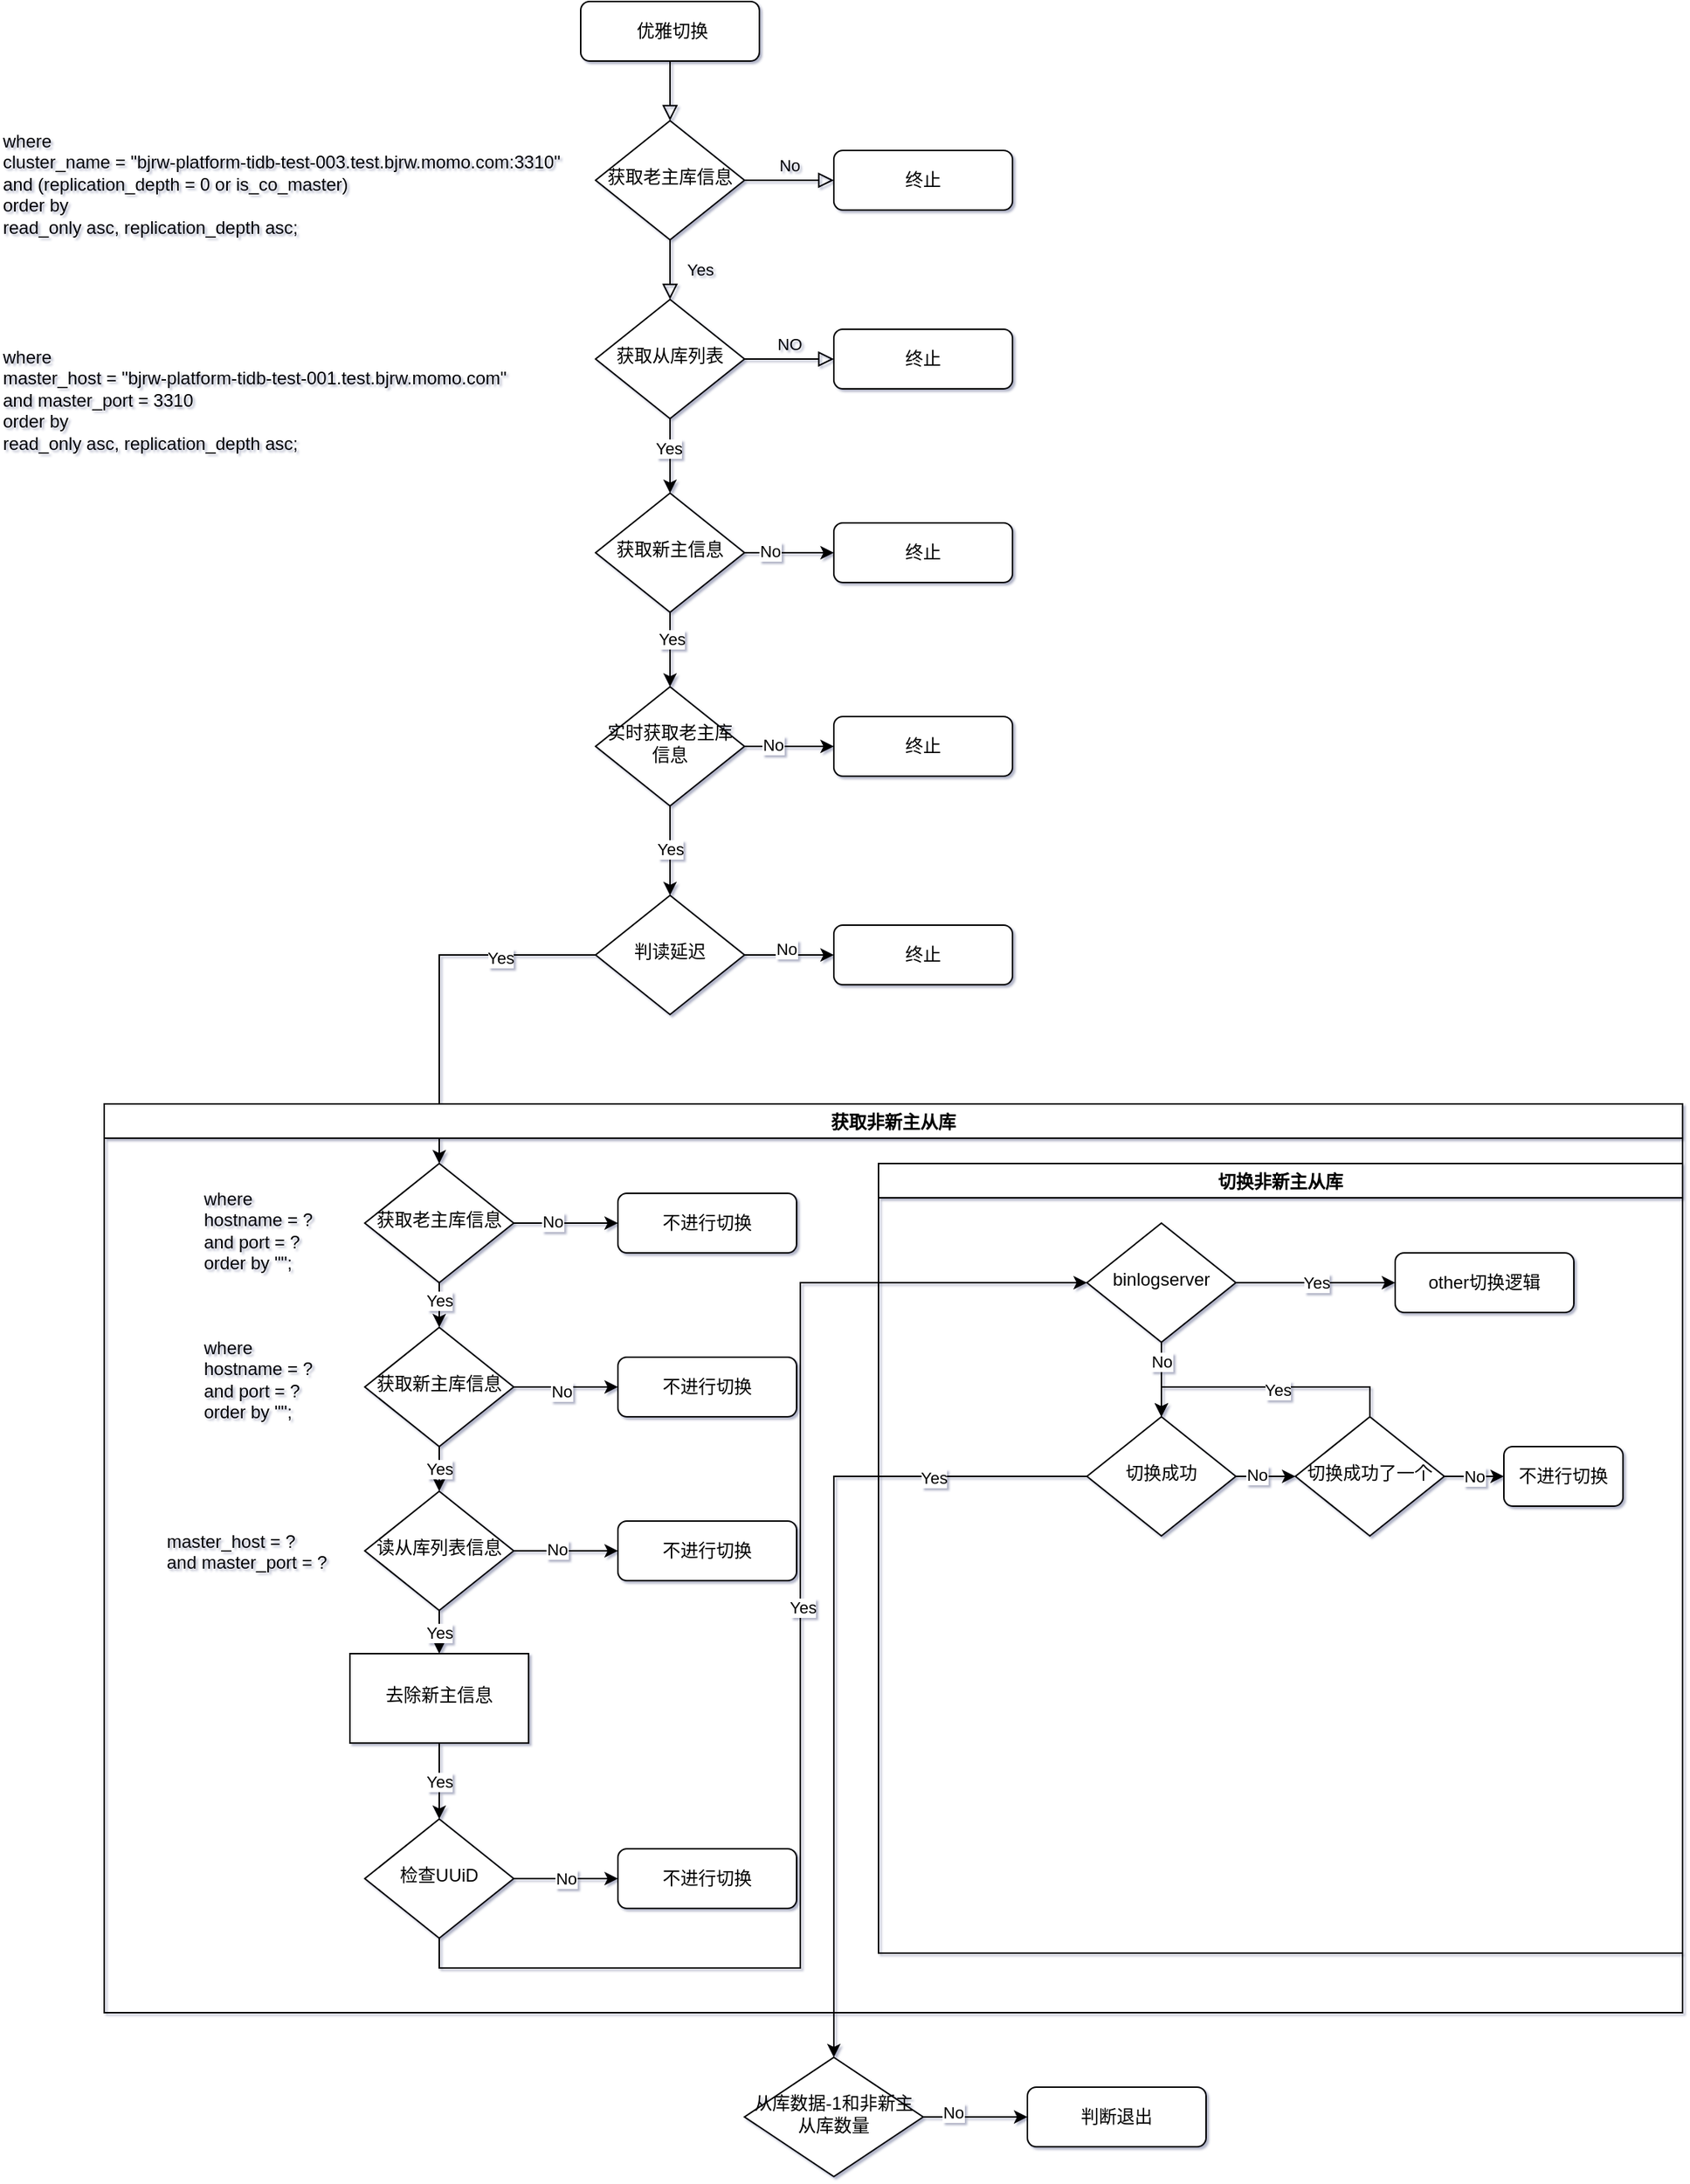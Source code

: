 <mxfile version="15.5.0" type="github">
  <diagram id="C5RBs43oDa-KdzZeNtuy" name="Page-1">
    <mxGraphModel dx="2253" dy="731" grid="1" gridSize="10" guides="1" tooltips="1" connect="1" arrows="1" fold="1" page="1" pageScale="1" pageWidth="827" pageHeight="1169" background="none" math="0" shadow="1">
      <root>
        <mxCell id="WIyWlLk6GJQsqaUBKTNV-0" />
        <mxCell id="WIyWlLk6GJQsqaUBKTNV-1" parent="WIyWlLk6GJQsqaUBKTNV-0" />
        <mxCell id="WIyWlLk6GJQsqaUBKTNV-2" value="" style="rounded=0;html=1;jettySize=auto;orthogonalLoop=1;fontSize=11;endArrow=block;endFill=0;endSize=8;strokeWidth=1;shadow=0;labelBackgroundColor=none;edgeStyle=orthogonalEdgeStyle;" parent="WIyWlLk6GJQsqaUBKTNV-1" source="WIyWlLk6GJQsqaUBKTNV-3" target="WIyWlLk6GJQsqaUBKTNV-6" edge="1">
          <mxGeometry relative="1" as="geometry" />
        </mxCell>
        <mxCell id="WIyWlLk6GJQsqaUBKTNV-3" value="&amp;nbsp;优雅切换" style="rounded=1;whiteSpace=wrap;html=1;fontSize=12;glass=0;strokeWidth=1;shadow=0;" parent="WIyWlLk6GJQsqaUBKTNV-1" vertex="1">
          <mxGeometry x="160" y="80" width="120" height="40" as="geometry" />
        </mxCell>
        <mxCell id="WIyWlLk6GJQsqaUBKTNV-4" value="Yes" style="rounded=0;html=1;jettySize=auto;orthogonalLoop=1;fontSize=11;endArrow=block;endFill=0;endSize=8;strokeWidth=1;shadow=0;labelBackgroundColor=none;edgeStyle=orthogonalEdgeStyle;" parent="WIyWlLk6GJQsqaUBKTNV-1" source="WIyWlLk6GJQsqaUBKTNV-6" target="WIyWlLk6GJQsqaUBKTNV-10" edge="1">
          <mxGeometry y="20" relative="1" as="geometry">
            <mxPoint as="offset" />
          </mxGeometry>
        </mxCell>
        <mxCell id="WIyWlLk6GJQsqaUBKTNV-5" value="No" style="edgeStyle=orthogonalEdgeStyle;rounded=0;html=1;jettySize=auto;orthogonalLoop=1;fontSize=11;endArrow=block;endFill=0;endSize=8;strokeWidth=1;shadow=0;labelBackgroundColor=none;" parent="WIyWlLk6GJQsqaUBKTNV-1" source="WIyWlLk6GJQsqaUBKTNV-6" target="WIyWlLk6GJQsqaUBKTNV-7" edge="1">
          <mxGeometry y="10" relative="1" as="geometry">
            <mxPoint as="offset" />
          </mxGeometry>
        </mxCell>
        <mxCell id="WIyWlLk6GJQsqaUBKTNV-6" value="获取老主库信息" style="rhombus;whiteSpace=wrap;html=1;shadow=0;fontFamily=Helvetica;fontSize=12;align=center;strokeWidth=1;spacing=6;spacingTop=-4;" parent="WIyWlLk6GJQsqaUBKTNV-1" vertex="1">
          <mxGeometry x="170" y="160" width="100" height="80" as="geometry" />
        </mxCell>
        <mxCell id="WIyWlLk6GJQsqaUBKTNV-7" value="终止" style="rounded=1;whiteSpace=wrap;html=1;fontSize=12;glass=0;strokeWidth=1;shadow=0;" parent="WIyWlLk6GJQsqaUBKTNV-1" vertex="1">
          <mxGeometry x="330" y="180" width="120" height="40" as="geometry" />
        </mxCell>
        <mxCell id="WIyWlLk6GJQsqaUBKTNV-9" value="NO" style="edgeStyle=orthogonalEdgeStyle;rounded=0;html=1;jettySize=auto;orthogonalLoop=1;fontSize=11;endArrow=block;endFill=0;endSize=8;strokeWidth=1;shadow=0;labelBackgroundColor=none;" parent="WIyWlLk6GJQsqaUBKTNV-1" source="WIyWlLk6GJQsqaUBKTNV-10" target="WIyWlLk6GJQsqaUBKTNV-12" edge="1">
          <mxGeometry y="10" relative="1" as="geometry">
            <mxPoint as="offset" />
          </mxGeometry>
        </mxCell>
        <mxCell id="A9h22xtHigy38qOm3iYj-14" value="" style="edgeStyle=orthogonalEdgeStyle;rounded=0;orthogonalLoop=1;jettySize=auto;html=1;" edge="1" parent="WIyWlLk6GJQsqaUBKTNV-1" source="WIyWlLk6GJQsqaUBKTNV-10" target="A9h22xtHigy38qOm3iYj-13">
          <mxGeometry relative="1" as="geometry" />
        </mxCell>
        <mxCell id="A9h22xtHigy38qOm3iYj-19" value="Yes" style="edgeLabel;html=1;align=center;verticalAlign=middle;resizable=0;points=[];" vertex="1" connectable="0" parent="A9h22xtHigy38qOm3iYj-14">
          <mxGeometry x="-0.2" y="-1" relative="1" as="geometry">
            <mxPoint as="offset" />
          </mxGeometry>
        </mxCell>
        <mxCell id="WIyWlLk6GJQsqaUBKTNV-10" value="获取从库列表" style="rhombus;whiteSpace=wrap;html=1;shadow=0;fontFamily=Helvetica;fontSize=12;align=center;strokeWidth=1;spacing=6;spacingTop=-4;" parent="WIyWlLk6GJQsqaUBKTNV-1" vertex="1">
          <mxGeometry x="170" y="280" width="100" height="80" as="geometry" />
        </mxCell>
        <mxCell id="WIyWlLk6GJQsqaUBKTNV-12" value="终止" style="rounded=1;whiteSpace=wrap;html=1;fontSize=12;glass=0;strokeWidth=1;shadow=0;" parent="WIyWlLk6GJQsqaUBKTNV-1" vertex="1">
          <mxGeometry x="330" y="300" width="120" height="40" as="geometry" />
        </mxCell>
        <mxCell id="A9h22xtHigy38qOm3iYj-9" value="where&#xa;			master_host = &quot;bjrw-platform-tidb-test-001.test.bjrw.momo.com&quot;&#xa;			and master_port = 3310&#xa;order by&#xa;read_only asc, replication_depth asc;" style="text;whiteSpace=wrap;html=1;" vertex="1" parent="WIyWlLk6GJQsqaUBKTNV-1">
          <mxGeometry x="-230" y="305" width="360" height="90" as="geometry" />
        </mxCell>
        <mxCell id="A9h22xtHigy38qOm3iYj-10" value="where&#xa;	cluster_name = &quot;bjrw-platform-tidb-test-003.test.bjrw.momo.com:3310&quot;&#xa;and (replication_depth = 0 or is_co_master)&#xa;order by&#xa;read_only asc, replication_depth asc;" style="text;whiteSpace=wrap;html=1;" vertex="1" parent="WIyWlLk6GJQsqaUBKTNV-1">
          <mxGeometry x="-230" y="160" width="400" height="90" as="geometry" />
        </mxCell>
        <mxCell id="A9h22xtHigy38qOm3iYj-16" style="edgeStyle=orthogonalEdgeStyle;rounded=0;orthogonalLoop=1;jettySize=auto;html=1;exitX=1;exitY=0.5;exitDx=0;exitDy=0;" edge="1" parent="WIyWlLk6GJQsqaUBKTNV-1" source="A9h22xtHigy38qOm3iYj-13" target="A9h22xtHigy38qOm3iYj-15">
          <mxGeometry relative="1" as="geometry" />
        </mxCell>
        <mxCell id="A9h22xtHigy38qOm3iYj-24" value="No" style="edgeLabel;html=1;align=center;verticalAlign=middle;resizable=0;points=[];" vertex="1" connectable="0" parent="A9h22xtHigy38qOm3iYj-16">
          <mxGeometry x="-0.433" y="1" relative="1" as="geometry">
            <mxPoint as="offset" />
          </mxGeometry>
        </mxCell>
        <mxCell id="A9h22xtHigy38qOm3iYj-23" value="" style="edgeStyle=orthogonalEdgeStyle;rounded=0;orthogonalLoop=1;jettySize=auto;html=1;" edge="1" parent="WIyWlLk6GJQsqaUBKTNV-1" source="A9h22xtHigy38qOm3iYj-13" target="A9h22xtHigy38qOm3iYj-22">
          <mxGeometry relative="1" as="geometry" />
        </mxCell>
        <mxCell id="A9h22xtHigy38qOm3iYj-27" value="Yes" style="edgeLabel;html=1;align=center;verticalAlign=middle;resizable=0;points=[];" vertex="1" connectable="0" parent="A9h22xtHigy38qOm3iYj-23">
          <mxGeometry x="-0.28" y="1" relative="1" as="geometry">
            <mxPoint as="offset" />
          </mxGeometry>
        </mxCell>
        <mxCell id="A9h22xtHigy38qOm3iYj-13" value="获取新主信息" style="rhombus;whiteSpace=wrap;html=1;shadow=0;fontFamily=Helvetica;fontSize=12;align=center;strokeWidth=1;spacing=6;spacingTop=-4;" vertex="1" parent="WIyWlLk6GJQsqaUBKTNV-1">
          <mxGeometry x="170" y="410" width="100" height="80" as="geometry" />
        </mxCell>
        <mxCell id="A9h22xtHigy38qOm3iYj-15" value="终止" style="rounded=1;whiteSpace=wrap;html=1;fontSize=12;glass=0;strokeWidth=1;shadow=0;" vertex="1" parent="WIyWlLk6GJQsqaUBKTNV-1">
          <mxGeometry x="330" y="430" width="120" height="40" as="geometry" />
        </mxCell>
        <mxCell id="A9h22xtHigy38qOm3iYj-26" style="edgeStyle=orthogonalEdgeStyle;rounded=0;orthogonalLoop=1;jettySize=auto;html=1;exitX=1;exitY=0.5;exitDx=0;exitDy=0;" edge="1" parent="WIyWlLk6GJQsqaUBKTNV-1" source="A9h22xtHigy38qOm3iYj-22" target="A9h22xtHigy38qOm3iYj-25">
          <mxGeometry relative="1" as="geometry" />
        </mxCell>
        <mxCell id="A9h22xtHigy38qOm3iYj-28" value="No" style="edgeLabel;html=1;align=center;verticalAlign=middle;resizable=0;points=[];" vertex="1" connectable="0" parent="A9h22xtHigy38qOm3iYj-26">
          <mxGeometry x="-0.367" y="1" relative="1" as="geometry">
            <mxPoint as="offset" />
          </mxGeometry>
        </mxCell>
        <mxCell id="A9h22xtHigy38qOm3iYj-30" value="" style="edgeStyle=orthogonalEdgeStyle;rounded=0;orthogonalLoop=1;jettySize=auto;html=1;" edge="1" parent="WIyWlLk6GJQsqaUBKTNV-1" source="A9h22xtHigy38qOm3iYj-22" target="A9h22xtHigy38qOm3iYj-29">
          <mxGeometry relative="1" as="geometry" />
        </mxCell>
        <mxCell id="A9h22xtHigy38qOm3iYj-32" value="Yes" style="edgeLabel;html=1;align=center;verticalAlign=middle;resizable=0;points=[];" vertex="1" connectable="0" parent="A9h22xtHigy38qOm3iYj-30">
          <mxGeometry x="-0.04" relative="1" as="geometry">
            <mxPoint as="offset" />
          </mxGeometry>
        </mxCell>
        <mxCell id="A9h22xtHigy38qOm3iYj-22" value="实时获取老主库信息" style="rhombus;whiteSpace=wrap;html=1;shadow=0;fontFamily=Helvetica;fontSize=12;align=center;strokeWidth=1;spacing=6;spacingTop=-4;" vertex="1" parent="WIyWlLk6GJQsqaUBKTNV-1">
          <mxGeometry x="170" y="540" width="100" height="80" as="geometry" />
        </mxCell>
        <mxCell id="A9h22xtHigy38qOm3iYj-25" value="终止" style="rounded=1;whiteSpace=wrap;html=1;fontSize=12;glass=0;strokeWidth=1;shadow=0;" vertex="1" parent="WIyWlLk6GJQsqaUBKTNV-1">
          <mxGeometry x="330" y="560" width="120" height="40" as="geometry" />
        </mxCell>
        <mxCell id="A9h22xtHigy38qOm3iYj-33" style="edgeStyle=orthogonalEdgeStyle;rounded=0;orthogonalLoop=1;jettySize=auto;html=1;exitX=1;exitY=0.5;exitDx=0;exitDy=0;entryX=0;entryY=0.5;entryDx=0;entryDy=0;" edge="1" parent="WIyWlLk6GJQsqaUBKTNV-1" source="A9h22xtHigy38qOm3iYj-29" target="A9h22xtHigy38qOm3iYj-31">
          <mxGeometry relative="1" as="geometry" />
        </mxCell>
        <mxCell id="A9h22xtHigy38qOm3iYj-34" value="No" style="edgeLabel;html=1;align=center;verticalAlign=middle;resizable=0;points=[];" vertex="1" connectable="0" parent="A9h22xtHigy38qOm3iYj-33">
          <mxGeometry x="-0.067" y="4" relative="1" as="geometry">
            <mxPoint as="offset" />
          </mxGeometry>
        </mxCell>
        <mxCell id="A9h22xtHigy38qOm3iYj-39" value="" style="edgeStyle=orthogonalEdgeStyle;rounded=0;orthogonalLoop=1;jettySize=auto;html=1;" edge="1" parent="WIyWlLk6GJQsqaUBKTNV-1" source="A9h22xtHigy38qOm3iYj-29" target="A9h22xtHigy38qOm3iYj-38">
          <mxGeometry relative="1" as="geometry" />
        </mxCell>
        <mxCell id="A9h22xtHigy38qOm3iYj-43" value="Yes" style="edgeLabel;html=1;align=center;verticalAlign=middle;resizable=0;points=[];" vertex="1" connectable="0" parent="A9h22xtHigy38qOm3iYj-39">
          <mxGeometry x="-0.475" y="2" relative="1" as="geometry">
            <mxPoint as="offset" />
          </mxGeometry>
        </mxCell>
        <mxCell id="A9h22xtHigy38qOm3iYj-29" value="判读延迟" style="rhombus;whiteSpace=wrap;html=1;shadow=0;fontFamily=Helvetica;fontSize=12;align=center;strokeWidth=1;spacing=6;spacingTop=-4;" vertex="1" parent="WIyWlLk6GJQsqaUBKTNV-1">
          <mxGeometry x="170" y="680" width="100" height="80" as="geometry" />
        </mxCell>
        <mxCell id="A9h22xtHigy38qOm3iYj-31" value="终止" style="rounded=1;whiteSpace=wrap;html=1;fontSize=12;glass=0;strokeWidth=1;shadow=0;" vertex="1" parent="WIyWlLk6GJQsqaUBKTNV-1">
          <mxGeometry x="330" y="700" width="120" height="40" as="geometry" />
        </mxCell>
        <mxCell id="A9h22xtHigy38qOm3iYj-37" value="获取非新主从库" style="swimlane;" vertex="1" parent="WIyWlLk6GJQsqaUBKTNV-1">
          <mxGeometry x="-160" y="820" width="1060" height="610" as="geometry">
            <mxRectangle x="-160" y="820" width="120" height="23" as="alternateBounds" />
          </mxGeometry>
        </mxCell>
        <mxCell id="A9h22xtHigy38qOm3iYj-42" style="edgeStyle=orthogonalEdgeStyle;rounded=0;orthogonalLoop=1;jettySize=auto;html=1;exitX=1;exitY=0.5;exitDx=0;exitDy=0;" edge="1" parent="A9h22xtHigy38qOm3iYj-37" source="A9h22xtHigy38qOm3iYj-38" target="A9h22xtHigy38qOm3iYj-41">
          <mxGeometry relative="1" as="geometry" />
        </mxCell>
        <mxCell id="A9h22xtHigy38qOm3iYj-44" value="No" style="edgeLabel;html=1;align=center;verticalAlign=middle;resizable=0;points=[];" vertex="1" connectable="0" parent="A9h22xtHigy38qOm3iYj-42">
          <mxGeometry x="-0.257" y="1" relative="1" as="geometry">
            <mxPoint as="offset" />
          </mxGeometry>
        </mxCell>
        <mxCell id="A9h22xtHigy38qOm3iYj-38" value="获取老主库信息" style="rhombus;whiteSpace=wrap;html=1;shadow=0;fontFamily=Helvetica;fontSize=12;align=center;strokeWidth=1;spacing=6;spacingTop=-4;" vertex="1" parent="A9h22xtHigy38qOm3iYj-37">
          <mxGeometry x="175" y="40" width="100" height="80" as="geometry" />
        </mxCell>
        <mxCell id="A9h22xtHigy38qOm3iYj-40" value="where&#xa;			hostname = ?&#xa;			and port = ?&#xa;order by &quot;&quot;;" style="text;whiteSpace=wrap;html=1;" vertex="1" parent="A9h22xtHigy38qOm3iYj-37">
          <mxGeometry x="65" y="50" width="90" height="70" as="geometry" />
        </mxCell>
        <mxCell id="A9h22xtHigy38qOm3iYj-41" value="不进行切换" style="rounded=1;whiteSpace=wrap;html=1;fontSize=12;glass=0;strokeWidth=1;shadow=0;" vertex="1" parent="A9h22xtHigy38qOm3iYj-37">
          <mxGeometry x="345" y="60" width="120" height="40" as="geometry" />
        </mxCell>
        <mxCell id="A9h22xtHigy38qOm3iYj-48" style="edgeStyle=orthogonalEdgeStyle;rounded=0;orthogonalLoop=1;jettySize=auto;html=1;exitX=1;exitY=0.5;exitDx=0;exitDy=0;" edge="1" parent="A9h22xtHigy38qOm3iYj-37" source="A9h22xtHigy38qOm3iYj-45" target="A9h22xtHigy38qOm3iYj-47">
          <mxGeometry relative="1" as="geometry" />
        </mxCell>
        <mxCell id="A9h22xtHigy38qOm3iYj-50" value="No" style="edgeLabel;html=1;align=center;verticalAlign=middle;resizable=0;points=[];" vertex="1" connectable="0" parent="A9h22xtHigy38qOm3iYj-48">
          <mxGeometry x="-0.086" y="-3" relative="1" as="geometry">
            <mxPoint as="offset" />
          </mxGeometry>
        </mxCell>
        <mxCell id="A9h22xtHigy38qOm3iYj-45" value="获取新主库信息" style="rhombus;whiteSpace=wrap;html=1;shadow=0;fontFamily=Helvetica;fontSize=12;align=center;strokeWidth=1;spacing=6;spacingTop=-4;" vertex="1" parent="A9h22xtHigy38qOm3iYj-37">
          <mxGeometry x="175" y="150" width="100" height="80" as="geometry" />
        </mxCell>
        <mxCell id="A9h22xtHigy38qOm3iYj-46" value="" style="edgeStyle=orthogonalEdgeStyle;rounded=0;orthogonalLoop=1;jettySize=auto;html=1;" edge="1" parent="A9h22xtHigy38qOm3iYj-37" source="A9h22xtHigy38qOm3iYj-38" target="A9h22xtHigy38qOm3iYj-45">
          <mxGeometry relative="1" as="geometry" />
        </mxCell>
        <mxCell id="A9h22xtHigy38qOm3iYj-51" value="Yes" style="edgeLabel;html=1;align=center;verticalAlign=middle;resizable=0;points=[];" vertex="1" connectable="0" parent="A9h22xtHigy38qOm3iYj-46">
          <mxGeometry x="0.28" relative="1" as="geometry">
            <mxPoint as="offset" />
          </mxGeometry>
        </mxCell>
        <mxCell id="A9h22xtHigy38qOm3iYj-47" value="不进行切换" style="rounded=1;whiteSpace=wrap;html=1;fontSize=12;glass=0;strokeWidth=1;shadow=0;" vertex="1" parent="A9h22xtHigy38qOm3iYj-37">
          <mxGeometry x="345" y="170" width="120" height="40" as="geometry" />
        </mxCell>
        <mxCell id="A9h22xtHigy38qOm3iYj-49" value="where&#xa;			hostname = ?&#xa;			and port = ?&#xa;order by &quot;&quot;;" style="text;whiteSpace=wrap;html=1;" vertex="1" parent="A9h22xtHigy38qOm3iYj-37">
          <mxGeometry x="65" y="150" width="90" height="70" as="geometry" />
        </mxCell>
        <mxCell id="A9h22xtHigy38qOm3iYj-56" style="edgeStyle=orthogonalEdgeStyle;rounded=0;orthogonalLoop=1;jettySize=auto;html=1;entryX=0;entryY=0.5;entryDx=0;entryDy=0;" edge="1" parent="A9h22xtHigy38qOm3iYj-37" source="A9h22xtHigy38qOm3iYj-53" target="A9h22xtHigy38qOm3iYj-55">
          <mxGeometry relative="1" as="geometry" />
        </mxCell>
        <mxCell id="A9h22xtHigy38qOm3iYj-65" value="No" style="edgeLabel;html=1;align=center;verticalAlign=middle;resizable=0;points=[];" vertex="1" connectable="0" parent="A9h22xtHigy38qOm3iYj-56">
          <mxGeometry x="-0.171" y="1" relative="1" as="geometry">
            <mxPoint as="offset" />
          </mxGeometry>
        </mxCell>
        <mxCell id="A9h22xtHigy38qOm3iYj-53" value="读从库列表信息" style="rhombus;whiteSpace=wrap;html=1;shadow=0;fontFamily=Helvetica;fontSize=12;align=center;strokeWidth=1;spacing=6;spacingTop=-4;" vertex="1" parent="A9h22xtHigy38qOm3iYj-37">
          <mxGeometry x="175" y="260" width="100" height="80" as="geometry" />
        </mxCell>
        <mxCell id="A9h22xtHigy38qOm3iYj-54" value="Yes" style="edgeStyle=orthogonalEdgeStyle;rounded=0;orthogonalLoop=1;jettySize=auto;html=1;" edge="1" parent="A9h22xtHigy38qOm3iYj-37" source="A9h22xtHigy38qOm3iYj-45" target="A9h22xtHigy38qOm3iYj-53">
          <mxGeometry relative="1" as="geometry" />
        </mxCell>
        <mxCell id="A9h22xtHigy38qOm3iYj-55" value="不进行切换" style="rounded=1;whiteSpace=wrap;html=1;fontSize=12;glass=0;strokeWidth=1;shadow=0;" vertex="1" parent="A9h22xtHigy38qOm3iYj-37">
          <mxGeometry x="345" y="280" width="120" height="40" as="geometry" />
        </mxCell>
        <mxCell id="A9h22xtHigy38qOm3iYj-62" value="Yes" style="edgeStyle=orthogonalEdgeStyle;rounded=0;orthogonalLoop=1;jettySize=auto;html=1;exitX=0.5;exitY=1;exitDx=0;exitDy=0;entryX=0.5;entryY=0;entryDx=0;entryDy=0;" edge="1" parent="A9h22xtHigy38qOm3iYj-37" source="A9h22xtHigy38qOm3iYj-57" target="A9h22xtHigy38qOm3iYj-61">
          <mxGeometry relative="1" as="geometry" />
        </mxCell>
        <mxCell id="A9h22xtHigy38qOm3iYj-57" value="去除新主信息" style="whiteSpace=wrap;html=1;shadow=0;strokeWidth=1;spacing=6;spacingTop=-4;" vertex="1" parent="A9h22xtHigy38qOm3iYj-37">
          <mxGeometry x="165" y="369" width="120" height="60" as="geometry" />
        </mxCell>
        <mxCell id="A9h22xtHigy38qOm3iYj-58" value="Yes" style="edgeStyle=orthogonalEdgeStyle;rounded=0;orthogonalLoop=1;jettySize=auto;html=1;" edge="1" parent="A9h22xtHigy38qOm3iYj-37" source="A9h22xtHigy38qOm3iYj-53" target="A9h22xtHigy38qOm3iYj-57">
          <mxGeometry relative="1" as="geometry" />
        </mxCell>
        <mxCell id="A9h22xtHigy38qOm3iYj-64" value="No" style="edgeStyle=orthogonalEdgeStyle;rounded=0;orthogonalLoop=1;jettySize=auto;html=1;exitX=1;exitY=0.5;exitDx=0;exitDy=0;" edge="1" parent="A9h22xtHigy38qOm3iYj-37" source="A9h22xtHigy38qOm3iYj-61" target="A9h22xtHigy38qOm3iYj-63">
          <mxGeometry relative="1" as="geometry" />
        </mxCell>
        <mxCell id="A9h22xtHigy38qOm3iYj-68" style="edgeStyle=orthogonalEdgeStyle;rounded=0;orthogonalLoop=1;jettySize=auto;html=1;exitX=0.5;exitY=1;exitDx=0;exitDy=0;entryX=0;entryY=0.5;entryDx=0;entryDy=0;" edge="1" parent="A9h22xtHigy38qOm3iYj-37" source="A9h22xtHigy38qOm3iYj-61" target="A9h22xtHigy38qOm3iYj-67">
          <mxGeometry relative="1" as="geometry">
            <mxPoint x="500" y="120" as="targetPoint" />
          </mxGeometry>
        </mxCell>
        <mxCell id="A9h22xtHigy38qOm3iYj-69" value="Yes" style="edgeLabel;html=1;align=center;verticalAlign=middle;resizable=0;points=[];" vertex="1" connectable="0" parent="A9h22xtHigy38qOm3iYj-68">
          <mxGeometry x="0.104" relative="1" as="geometry">
            <mxPoint x="1" as="offset" />
          </mxGeometry>
        </mxCell>
        <mxCell id="A9h22xtHigy38qOm3iYj-61" value="检查UUiD" style="rhombus;whiteSpace=wrap;html=1;shadow=0;fontFamily=Helvetica;fontSize=12;align=center;strokeWidth=1;spacing=6;spacingTop=-4;" vertex="1" parent="A9h22xtHigy38qOm3iYj-37">
          <mxGeometry x="175" y="480" width="100" height="80" as="geometry" />
        </mxCell>
        <mxCell id="A9h22xtHigy38qOm3iYj-63" value="不进行切换" style="rounded=1;whiteSpace=wrap;html=1;fontSize=12;glass=0;strokeWidth=1;shadow=0;" vertex="1" parent="A9h22xtHigy38qOm3iYj-37">
          <mxGeometry x="345" y="500" width="120" height="40" as="geometry" />
        </mxCell>
        <mxCell id="A9h22xtHigy38qOm3iYj-66" value="切换非新主从库" style="swimlane;" vertex="1" parent="A9h22xtHigy38qOm3iYj-37">
          <mxGeometry x="520" y="40" width="540" height="530" as="geometry">
            <mxRectangle x="520" y="40" width="120" height="23" as="alternateBounds" />
          </mxGeometry>
        </mxCell>
        <mxCell id="A9h22xtHigy38qOm3iYj-73" value="Yes" style="edgeStyle=orthogonalEdgeStyle;rounded=0;orthogonalLoop=1;jettySize=auto;html=1;exitX=1;exitY=0.5;exitDx=0;exitDy=0;entryX=0;entryY=0.5;entryDx=0;entryDy=0;" edge="1" parent="A9h22xtHigy38qOm3iYj-66" source="A9h22xtHigy38qOm3iYj-67" target="A9h22xtHigy38qOm3iYj-72">
          <mxGeometry relative="1" as="geometry" />
        </mxCell>
        <mxCell id="A9h22xtHigy38qOm3iYj-67" value="binlogserver" style="rhombus;whiteSpace=wrap;html=1;shadow=0;fontFamily=Helvetica;fontSize=12;align=center;strokeWidth=1;spacing=6;spacingTop=-4;" vertex="1" parent="A9h22xtHigy38qOm3iYj-66">
          <mxGeometry x="140" y="40" width="100" height="80" as="geometry" />
        </mxCell>
        <mxCell id="A9h22xtHigy38qOm3iYj-72" value="other切换逻辑" style="rounded=1;whiteSpace=wrap;html=1;fontSize=12;glass=0;strokeWidth=1;shadow=0;" vertex="1" parent="A9h22xtHigy38qOm3iYj-66">
          <mxGeometry x="347" y="60" width="120" height="40" as="geometry" />
        </mxCell>
        <mxCell id="A9h22xtHigy38qOm3iYj-76" value="切换成功" style="rhombus;whiteSpace=wrap;html=1;shadow=0;fontFamily=Helvetica;fontSize=12;align=center;strokeWidth=1;spacing=6;spacingTop=-4;" vertex="1" parent="A9h22xtHigy38qOm3iYj-66">
          <mxGeometry x="140" y="170" width="100" height="80" as="geometry" />
        </mxCell>
        <mxCell id="A9h22xtHigy38qOm3iYj-77" value="" style="edgeStyle=orthogonalEdgeStyle;rounded=0;orthogonalLoop=1;jettySize=auto;html=1;" edge="1" parent="A9h22xtHigy38qOm3iYj-66" source="A9h22xtHigy38qOm3iYj-67" target="A9h22xtHigy38qOm3iYj-76">
          <mxGeometry relative="1" as="geometry" />
        </mxCell>
        <mxCell id="A9h22xtHigy38qOm3iYj-78" value="No" style="edgeLabel;html=1;align=center;verticalAlign=middle;resizable=0;points=[];" vertex="1" connectable="0" parent="A9h22xtHigy38qOm3iYj-77">
          <mxGeometry x="-0.506" relative="1" as="geometry">
            <mxPoint as="offset" />
          </mxGeometry>
        </mxCell>
        <mxCell id="A9h22xtHigy38qOm3iYj-88" value="No" style="edgeStyle=orthogonalEdgeStyle;rounded=0;orthogonalLoop=1;jettySize=auto;html=1;exitX=1;exitY=0.5;exitDx=0;exitDy=0;entryX=0;entryY=0.5;entryDx=0;entryDy=0;" edge="1" parent="A9h22xtHigy38qOm3iYj-66" source="A9h22xtHigy38qOm3iYj-82" target="A9h22xtHigy38qOm3iYj-87">
          <mxGeometry relative="1" as="geometry" />
        </mxCell>
        <mxCell id="A9h22xtHigy38qOm3iYj-82" value="切换成功了一个" style="rhombus;whiteSpace=wrap;html=1;shadow=0;fontFamily=Helvetica;fontSize=12;align=center;strokeWidth=1;spacing=6;spacingTop=-4;" vertex="1" parent="A9h22xtHigy38qOm3iYj-66">
          <mxGeometry x="280" y="170" width="100" height="80" as="geometry" />
        </mxCell>
        <mxCell id="A9h22xtHigy38qOm3iYj-83" value="" style="edgeStyle=orthogonalEdgeStyle;curved=1;orthogonalLoop=1;jettySize=auto;html=1;" edge="1" parent="A9h22xtHigy38qOm3iYj-66" source="A9h22xtHigy38qOm3iYj-76" target="A9h22xtHigy38qOm3iYj-82">
          <mxGeometry relative="1" as="geometry" />
        </mxCell>
        <mxCell id="A9h22xtHigy38qOm3iYj-86" value="No" style="edgeLabel;html=1;align=center;verticalAlign=middle;resizable=0;points=[];" vertex="1" connectable="0" parent="A9h22xtHigy38qOm3iYj-83">
          <mxGeometry x="-0.325" y="1" relative="1" as="geometry">
            <mxPoint as="offset" />
          </mxGeometry>
        </mxCell>
        <mxCell id="A9h22xtHigy38qOm3iYj-84" style="edgeStyle=orthogonalEdgeStyle;orthogonalLoop=1;jettySize=auto;html=1;exitX=0.5;exitY=0;exitDx=0;exitDy=0;rounded=0;entryX=0.5;entryY=0;entryDx=0;entryDy=0;" edge="1" parent="A9h22xtHigy38qOm3iYj-66" source="A9h22xtHigy38qOm3iYj-82" target="A9h22xtHigy38qOm3iYj-76">
          <mxGeometry relative="1" as="geometry">
            <mxPoint x="240" y="170" as="targetPoint" />
          </mxGeometry>
        </mxCell>
        <mxCell id="A9h22xtHigy38qOm3iYj-85" value="Yes" style="edgeLabel;html=1;align=center;verticalAlign=middle;resizable=0;points=[];" vertex="1" connectable="0" parent="A9h22xtHigy38qOm3iYj-84">
          <mxGeometry x="-0.082" y="2" relative="1" as="geometry">
            <mxPoint as="offset" />
          </mxGeometry>
        </mxCell>
        <mxCell id="A9h22xtHigy38qOm3iYj-87" value="不进行切换" style="rounded=1;whiteSpace=wrap;html=1;fontSize=12;glass=0;strokeWidth=1;shadow=0;" vertex="1" parent="A9h22xtHigy38qOm3iYj-66">
          <mxGeometry x="420" y="190" width="80" height="40" as="geometry" />
        </mxCell>
        <mxCell id="A9h22xtHigy38qOm3iYj-75" value="master_host = ?&#xa;and master_port = ?" style="text;whiteSpace=wrap;html=1;" vertex="1" parent="A9h22xtHigy38qOm3iYj-37">
          <mxGeometry x="40" y="280" width="130" height="40" as="geometry" />
        </mxCell>
        <mxCell id="A9h22xtHigy38qOm3iYj-92" style="edgeStyle=orthogonalEdgeStyle;rounded=0;orthogonalLoop=1;jettySize=auto;html=1;entryX=0;entryY=0.5;entryDx=0;entryDy=0;" edge="1" parent="WIyWlLk6GJQsqaUBKTNV-1" source="A9h22xtHigy38qOm3iYj-89" target="A9h22xtHigy38qOm3iYj-91">
          <mxGeometry relative="1" as="geometry" />
        </mxCell>
        <mxCell id="A9h22xtHigy38qOm3iYj-93" value="No" style="edgeLabel;html=1;align=center;verticalAlign=middle;resizable=0;points=[];" vertex="1" connectable="0" parent="A9h22xtHigy38qOm3iYj-92">
          <mxGeometry x="-0.429" y="3" relative="1" as="geometry">
            <mxPoint as="offset" />
          </mxGeometry>
        </mxCell>
        <mxCell id="A9h22xtHigy38qOm3iYj-89" value="从库数据-1和非新主从库数量" style="rhombus;whiteSpace=wrap;html=1;shadow=0;fontFamily=Helvetica;fontSize=12;align=center;strokeWidth=1;spacing=6;spacingTop=-4;" vertex="1" parent="WIyWlLk6GJQsqaUBKTNV-1">
          <mxGeometry x="270" y="1460" width="120" height="80" as="geometry" />
        </mxCell>
        <mxCell id="A9h22xtHigy38qOm3iYj-91" value="判断退出" style="rounded=1;whiteSpace=wrap;html=1;fontSize=12;glass=0;strokeWidth=1;shadow=0;" vertex="1" parent="WIyWlLk6GJQsqaUBKTNV-1">
          <mxGeometry x="460" y="1480" width="120" height="40" as="geometry" />
        </mxCell>
        <mxCell id="A9h22xtHigy38qOm3iYj-94" style="edgeStyle=orthogonalEdgeStyle;rounded=0;orthogonalLoop=1;jettySize=auto;html=1;entryX=0.5;entryY=0;entryDx=0;entryDy=0;" edge="1" parent="WIyWlLk6GJQsqaUBKTNV-1" source="A9h22xtHigy38qOm3iYj-76" target="A9h22xtHigy38qOm3iYj-89">
          <mxGeometry relative="1" as="geometry" />
        </mxCell>
        <mxCell id="A9h22xtHigy38qOm3iYj-95" value="Yes" style="edgeLabel;html=1;align=center;verticalAlign=middle;resizable=0;points=[];" vertex="1" connectable="0" parent="A9h22xtHigy38qOm3iYj-94">
          <mxGeometry x="-0.632" y="1" relative="1" as="geometry">
            <mxPoint as="offset" />
          </mxGeometry>
        </mxCell>
      </root>
    </mxGraphModel>
  </diagram>
</mxfile>
